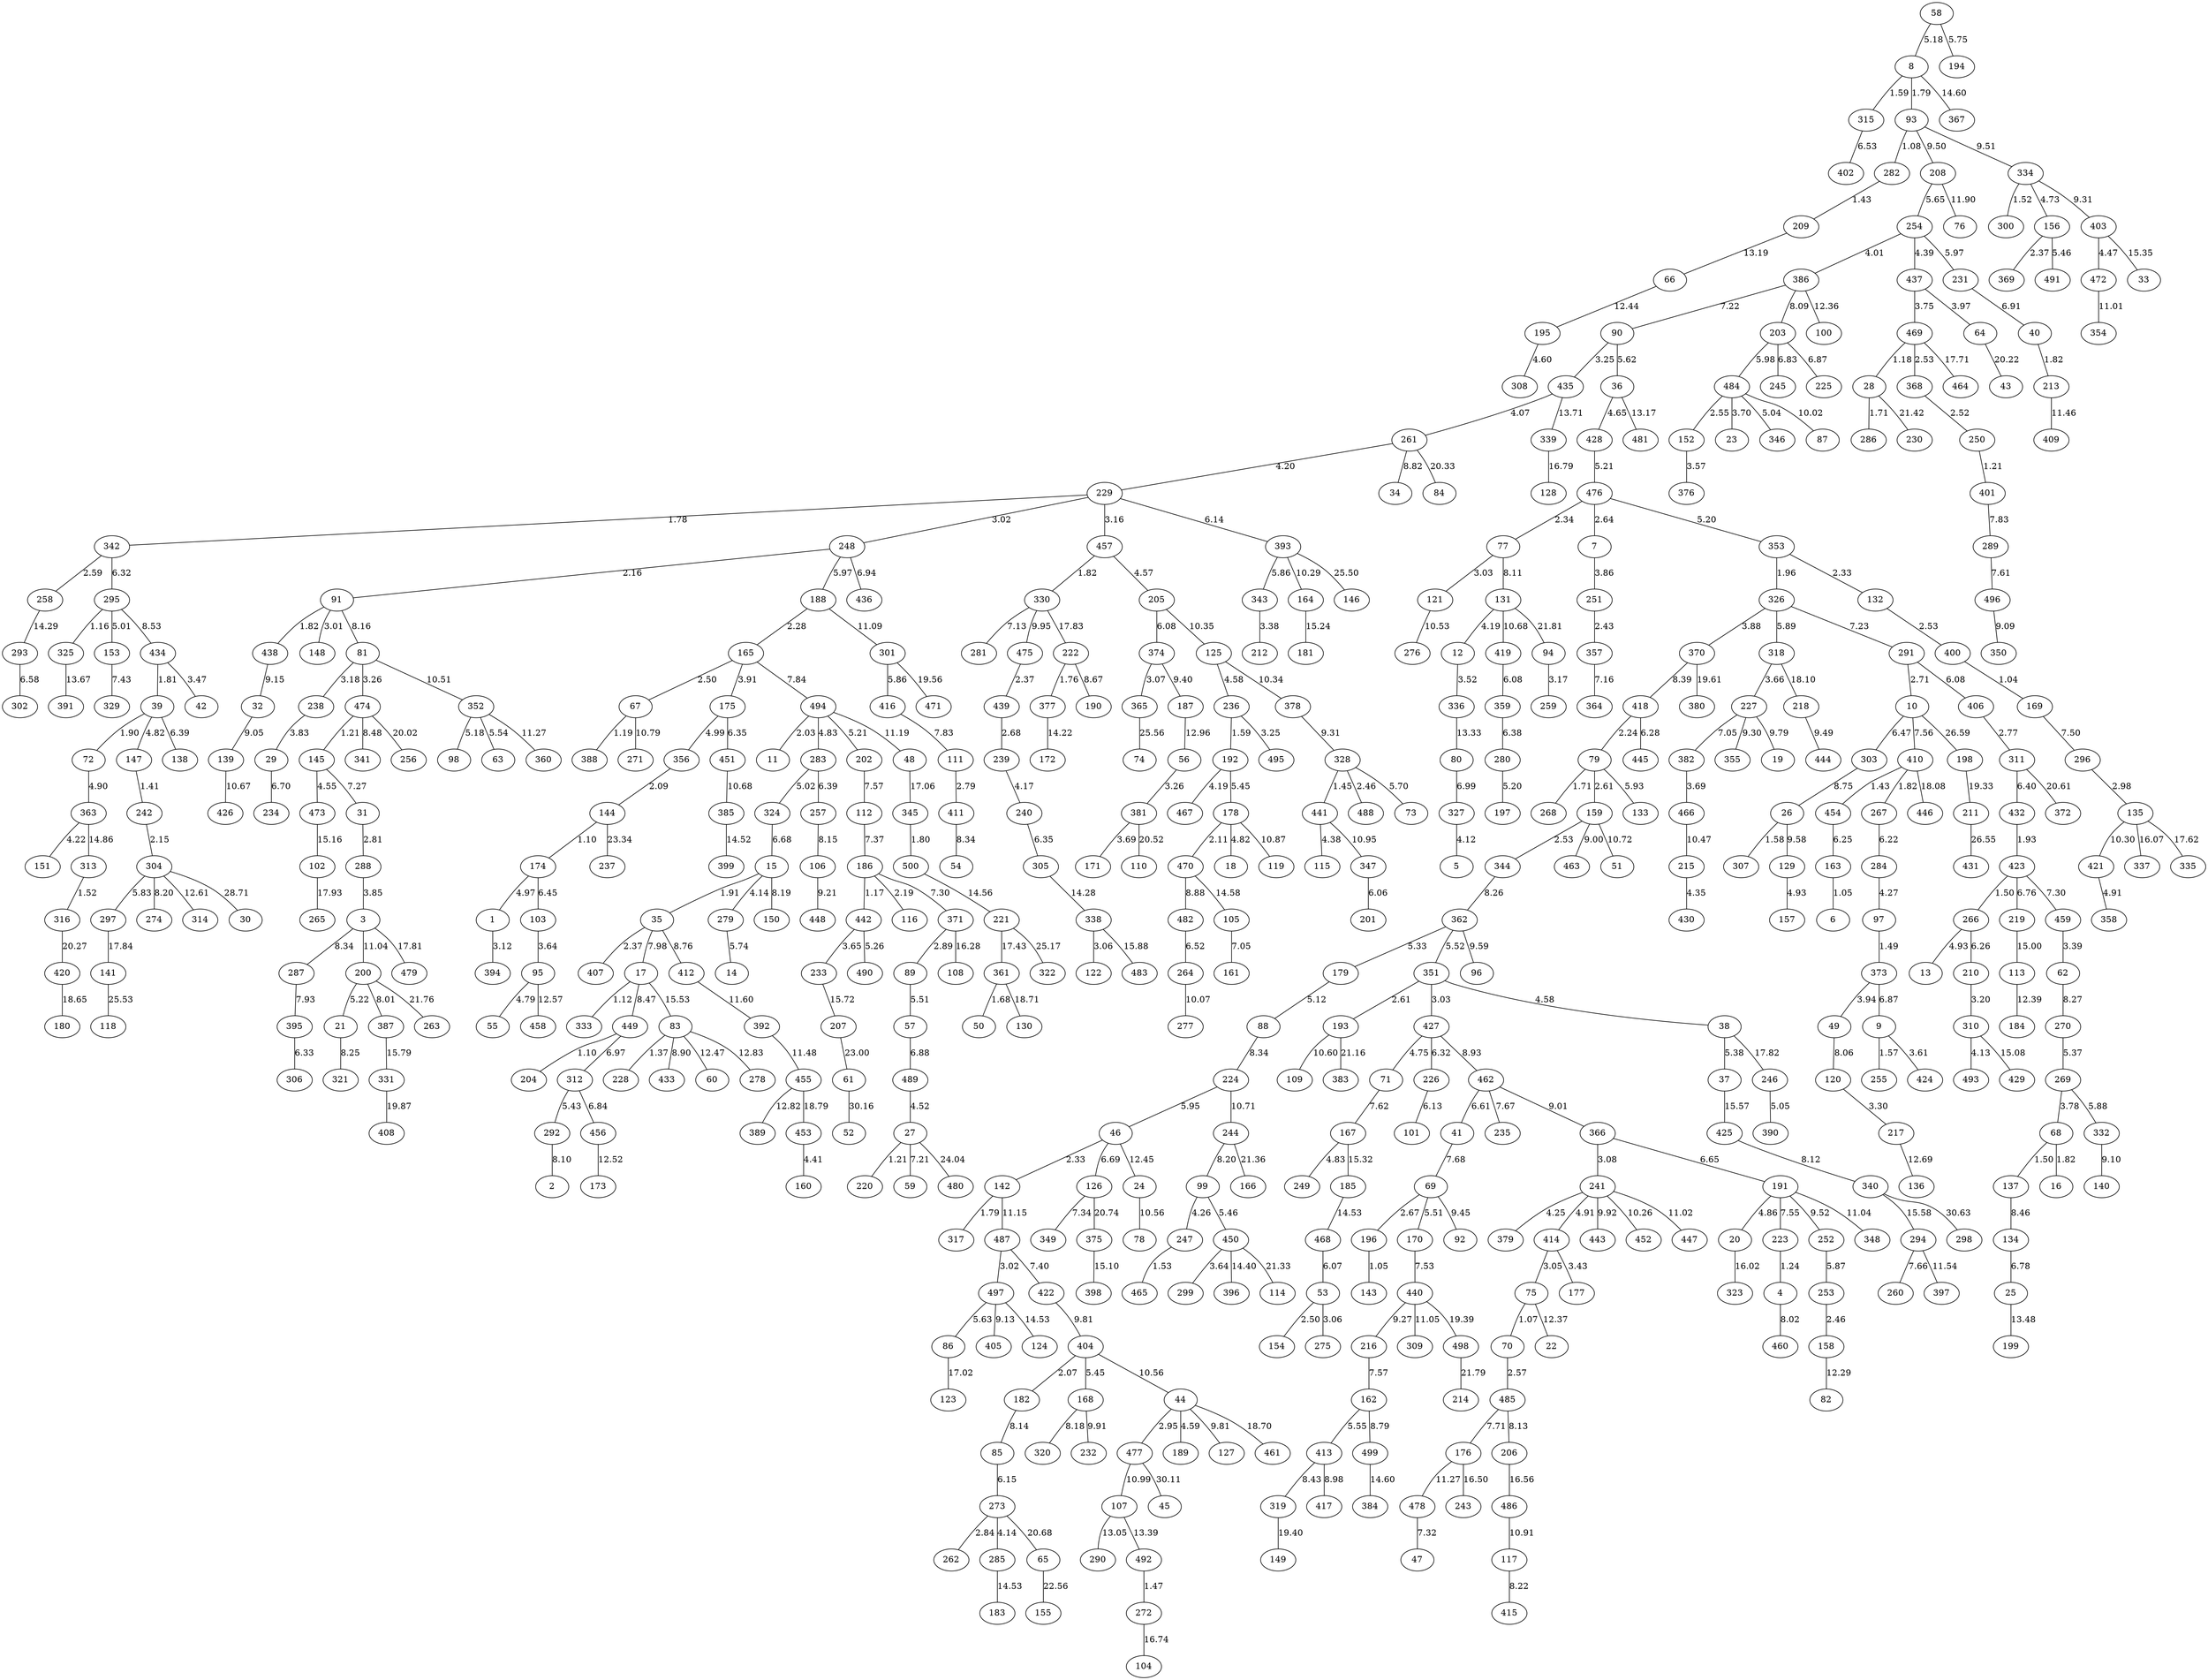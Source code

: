 graph {
58--8[label=5.18]
8--315[label=1.59]
8--93[label=1.79]
93--282[label=1.08]
282--209[label=1.43]
58--194[label=5.75]
315--402[label=6.53]
93--208[label=9.50]
208--254[label=5.65]
254--386[label=4.01]
254--437[label=4.39]
437--469[label=3.75]
469--28[label=1.18]
28--286[label=1.71]
469--368[label=2.53]
368--250[label=2.52]
250--401[label=1.21]
437--64[label=3.97]
254--231[label=5.97]
231--40[label=6.91]
40--213[label=1.82]
386--90[label=7.22]
90--435[label=3.25]
435--261[label=4.07]
261--229[label=4.20]
229--342[label=1.78]
342--258[label=2.59]
229--248[label=3.02]
248--91[label=2.16]
91--438[label=1.82]
91--148[label=3.01]
229--457[label=3.16]
457--330[label=1.82]
457--205[label=4.57]
90--36[label=5.62]
36--428[label=4.65]
428--476[label=5.21]
476--77[label=2.34]
476--7[label=2.64]
77--121[label=3.03]
7--251[label=3.86]
251--357[label=2.43]
476--353[label=5.20]
353--326[label=1.96]
353--132[label=2.33]
132--400[label=2.53]
400--169[label=1.04]
326--370[label=3.88]
326--318[label=5.89]
318--227[label=3.66]
248--188[label=5.97]
188--165[label=2.28]
165--67[label=2.50]
67--388[label=1.19]
165--175[label=3.91]
175--356[label=4.99]
356--144[label=2.09]
144--174[label=1.10]
174--1[label=4.97]
1--394[label=3.12]
205--374[label=6.08]
374--365[label=3.07]
229--393[label=6.14]
393--343[label=5.86]
343--212[label=3.38]
342--295[label=6.32]
295--325[label=1.16]
295--153[label=5.01]
175--451[label=6.35]
174--103[label=6.45]
103--95[label=3.64]
95--55[label=4.79]
248--436[label=6.94]
227--382[label=7.05]
382--466[label=3.69]
330--281[label=7.13]
357--364[label=7.16]
326--291[label=7.23]
291--10[label=2.71]
291--406[label=6.08]
406--311[label=2.77]
311--432[label=6.40]
432--423[label=1.93]
423--266[label=1.50]
266--13[label=4.93]
266--210[label=6.26]
210--310[label=3.20]
310--493[label=4.13]
10--303[label=6.47]
423--219[label=6.76]
423--459[label=7.30]
459--62[label=3.39]
153--329[label=7.43]
169--296[label=7.50]
296--135[label=2.98]
10--410[label=7.56]
410--454[label=1.43]
410--267[label=1.82]
267--284[label=6.22]
284--97[label=4.27]
97--373[label=1.49]
373--49[label=3.94]
454--163[label=6.25]
163--6[label=1.05]
373--9[label=6.87]
9--255[label=1.57]
9--424[label=3.61]
401--289[label=7.83]
289--496[label=7.61]
165--494[label=7.84]
494--11[label=2.03]
494--283[label=4.83]
283--324[label=5.02]
494--202[label=5.21]
283--257[label=6.39]
324--15[label=6.68]
15--35[label=1.91]
35--407[label=2.37]
15--279[label=4.14]
279--14[label=5.74]
202--112[label=7.57]
112--186[label=7.37]
186--442[label=1.17]
186--116[label=2.19]
442--233[label=3.65]
442--490[label=5.26]
186--371[label=7.30]
371--89[label=2.89]
89--57[label=5.51]
57--489[label=6.88]
489--27[label=4.52]
27--220[label=1.21]
27--59[label=7.21]
35--17[label=7.98]
17--333[label=1.12]
49--120[label=8.06]
120--217[label=3.30]
386--203[label=8.09]
203--484[label=5.98]
484--152[label=2.55]
152--376[label=3.57]
484--23[label=3.70]
484--346[label=5.04]
203--245[label=6.83]
203--225[label=6.87]
77--131[label=8.11]
131--12[label=4.19]
12--336[label=3.52]
257--106[label=8.15]
91--81[label=8.16]
81--238[label=3.18]
81--474[label=3.26]
474--145[label=1.21]
238--29[label=3.83]
145--473[label=4.55]
29--234[label=6.70]
145--31[label=7.27]
31--288[label=2.81]
288--3[label=3.85]
15--150[label=8.19]
62--270[label=8.27]
270--269[label=5.37]
269--68[label=3.78]
68--137[label=1.50]
68--16[label=1.82]
269--332[label=5.88]
3--287[label=8.34]
287--395[label=7.93]
395--306[label=6.33]
370--418[label=8.39]
418--79[label=2.24]
79--268[label=1.71]
79--159[label=2.61]
159--344[label=2.53]
79--133[label=5.93]
418--445[label=6.28]
344--362[label=8.26]
362--179[label=5.33]
179--88[label=5.12]
362--351[label=5.52]
351--193[label=2.61]
351--427[label=3.03]
351--38[label=4.58]
427--71[label=4.75]
38--37[label=5.38]
427--226[label=6.32]
226--101[label=6.13]
71--167[label=7.62]
167--249[label=4.83]
88--224[label=8.34]
224--46[label=5.95]
46--142[label=2.33]
142--317[label=1.79]
46--126[label=6.69]
126--349[label=7.34]
137--134[label=8.46]
134--25[label=6.78]
17--449[label=8.47]
449--204[label=1.10]
449--312[label=6.97]
312--292[label=5.43]
312--456[label=6.84]
292--2[label=8.10]
474--341[label=8.48]
295--434[label=8.53]
434--39[label=1.81]
39--72[label=1.90]
434--42[label=3.47]
39--147[label=4.82]
147--242[label=1.41]
242--304[label=2.15]
72--363[label=4.90]
363--151[label=4.22]
304--297[label=5.83]
39--138[label=6.39]
304--274[label=8.20]
303--26[label=8.75]
26--307[label=1.58]
35--412[label=8.76]
261--34[label=8.82]
427--462[label=8.93]
462--41[label=6.61]
462--235[label=7.67]
41--69[label=7.68]
69--196[label=2.67]
196--143[label=1.05]
69--170[label=5.51]
170--440[label=7.53]
159--463[label=9.00]
462--366[label=9.01]
366--241[label=3.08]
241--379[label=4.25]
241--414[label=4.91]
414--75[label=3.05]
75--70[label=1.07]
70--485[label=2.57]
414--177[label=3.43]
366--191[label=6.65]
191--20[label=4.86]
191--223[label=7.55]
223--4[label=1.24]
485--176[label=7.71]
4--460[label=8.02]
485--206[label=8.13]
496--350[label=9.09]
332--140[label=9.10]
438--32[label=9.15]
32--139[label=9.05]
106--448[label=9.21]
440--216[label=9.27]
216--162[label=7.57]
162--413[label=5.55]
413--319[label=8.43]
162--499[label=8.79]
413--417[label=8.98]
227--355[label=9.30]
374--187[label=9.40]
69--92[label=9.45]
93--334[label=9.51]
334--300[label=1.52]
334--156[label=4.73]
156--369[label=2.37]
156--491[label=5.46]
334--403[label=9.31]
403--472[label=4.47]
191--252[label=9.52]
252--253[label=5.87]
253--158[label=2.46]
26--129[label=9.58]
129--157[label=4.93]
362--96[label=9.59]
227--19[label=9.79]
241--443[label=9.92]
330--475[label=9.95]
475--439[label=2.37]
439--239[label=2.68]
239--240[label=4.17]
240--305[label=6.35]
484--87[label=10.02]
241--452[label=10.26]
393--164[label=10.29]
135--421[label=10.30]
421--358[label=4.91]
205--125[label=10.35]
125--236[label=4.58]
236--192[label=1.59]
236--495[label=3.25]
192--467[label=4.19]
192--178[label=5.45]
178--470[label=2.11]
178--18[label=4.82]
470--482[label=8.88]
482--264[label=6.52]
264--277[label=10.07]
125--378[label=10.34]
378--328[label=9.31]
328--441[label=1.45]
328--488[label=2.46]
441--115[label=4.38]
328--73[label=5.70]
466--215[label=10.47]
215--430[label=4.35]
81--352[label=10.51]
352--98[label=5.18]
352--63[label=5.54]
121--276[label=10.53]
193--109[label=10.60]
139--426[label=10.67]
451--385[label=10.68]
131--419[label=10.68]
419--359[label=6.08]
359--280[label=6.38]
280--197[label=5.20]
224--244[label=10.71]
244--99[label=8.20]
99--247[label=4.26]
247--465[label=1.53]
99--450[label=5.46]
450--299[label=3.64]
159--51[label=10.72]
67--271[label=10.79]
178--119[label=10.87]
441--347[label=10.95]
347--201[label=6.06]
472--354[label=11.01]
241--447[label=11.02]
3--200[label=11.04]
200--21[label=5.22]
200--387[label=8.01]
21--321[label=8.25]
191--348[label=11.04]
440--309[label=11.05]
188--301[label=11.09]
301--416[label=5.86]
416--111[label=7.83]
111--411[label=2.79]
411--54[label=8.34]
142--487[label=11.15]
487--497[label=3.02]
497--86[label=5.63]
487--422[label=7.40]
497--405[label=9.13]
422--404[label=9.81]
404--182[label=2.07]
404--168[label=5.45]
182--85[label=8.14]
85--273[label=6.15]
273--262[label=2.84]
273--285[label=4.14]
168--320[label=8.18]
168--232[label=9.91]
404--44[label=10.56]
44--477[label=2.95]
44--189[label=4.59]
44--127[label=9.81]
477--107[label=10.99]
494--48[label=11.19]
176--478[label=11.27]
478--47[label=7.32]
352--360[label=11.27]
213--409[label=11.46]
412--392[label=11.60]
392--455[label=11.48]
208--76[label=11.90]
158--82[label=12.29]
386--100[label=12.36]
75--22[label=12.37]
46--24[label=12.45]
24--78[label=10.56]
456--173[label=12.52]
95--458[label=12.57]
304--314[label=12.61]
217--136[label=12.69]
455--389[label=12.82]
187--56[label=12.96]
56--381[label=3.26]
381--171[label=3.69]
107--290[label=13.05]
36--481[label=13.17]
209--66[label=13.19]
66--195[label=12.44]
195--308[label=4.60]
336--80[label=13.33]
80--327[label=6.99]
327--5[label=4.12]
107--492[label=13.39]
492--272[label=1.47]
25--199[label=13.48]
325--391[label=13.67]
435--339[label=13.71]
305--338[label=14.28]
338--122[label=3.06]
258--293[label=14.29]
293--302[label=6.58]
450--396[label=14.40]
385--399[label=14.52]
285--183[label=14.53]
497--124[label=14.53]
470--105[label=14.58]
105--161[label=7.05]
8--367[label=14.60]
499--384[label=14.60]
363--313[label=14.86]
313--316[label=1.52]
219--113[label=15.00]
113--184[label=12.39]
310--429[label=15.08]
473--102[label=15.16]
164--181[label=15.24]
167--185[label=15.32]
185--468[label=14.53]
468--53[label=6.07]
53--154[label=2.50]
53--275[label=3.06]
403--33[label=15.35]
17--83[label=15.53]
83--228[label=1.37]
83--433[label=8.90]
83--60[label=12.47]
83--278[label=12.83]
37--425[label=15.57]
425--340[label=8.12]
340--294[label=15.58]
294--260[label=7.66]
294--397[label=11.54]
233--207[label=15.72]
387--331[label=15.79]
338--483[label=15.88]
20--323[label=16.02]
135--337[label=16.07]
371--108[label=16.28]
176--243[label=16.50]
206--486[label=16.56]
486--117[label=10.91]
117--415[label=8.22]
272--104[label=16.74]
339--128[label=16.79]
86--123[label=17.02]
48--345[label=17.06]
345--500[label=1.80]
500--221[label=14.56]
221--361[label=17.43]
361--50[label=1.68]
135--335[label=17.62]
469--464[label=17.71]
3--479[label=17.81]
38--246[label=17.82]
246--390[label=5.05]
330--222[label=17.83]
222--377[label=1.76]
222--190[label=8.67]
377--172[label=14.22]
297--141[label=17.84]
102--265[label=17.93]
410--446[label=18.08]
318--218[label=18.10]
218--444[label=9.49]
44--461[label=18.70]
361--130[label=18.71]
455--453[label=18.79]
453--160[label=4.41]
440--498[label=19.39]
319--149[label=19.40]
301--471[label=19.56]
370--380[label=19.61]
331--408[label=19.87]
474--256[label=20.02]
64--43[label=20.22]
316--420[label=20.27]
420--180[label=18.65]
261--84[label=20.33]
381--110[label=20.52]
311--372[label=20.61]
273--65[label=20.68]
126--375[label=20.74]
375--398[label=15.10]
193--383[label=21.16]
450--114[label=21.33]
244--166[label=21.36]
28--230[label=21.42]
200--263[label=21.76]
498--214[label=21.79]
131--94[label=21.81]
94--259[label=3.17]
65--155[label=22.56]
207--61[label=23.00]
144--237[label=23.34]
27--480[label=24.04]
221--322[label=25.17]
393--146[label=25.50]
141--118[label=25.53]
365--74[label=25.56]
10--198[label=26.59]
198--211[label=19.33]
211--431[label=26.55]
304--30[label=28.71]
477--45[label=30.11]
61--52[label=30.16]
340--298[label=30.63]
}
